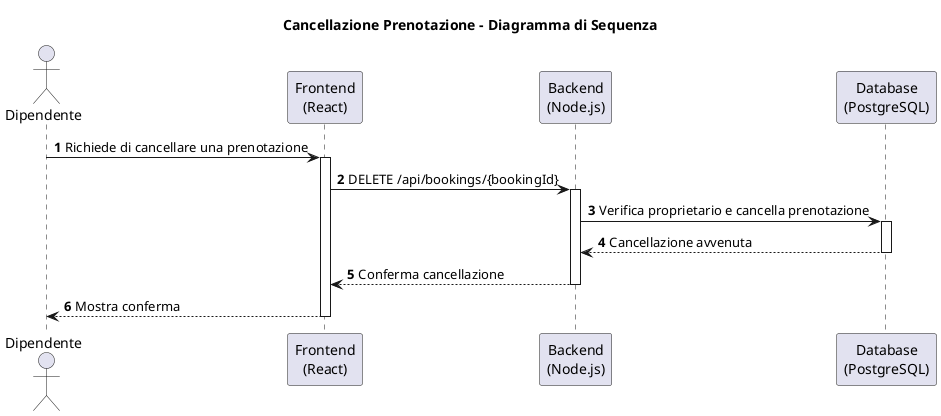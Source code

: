 @startuml BookingCancellation-SequenceDiagram
!define PARTICIPANT actor
!define OBJECT entity

title Cancellazione Prenotazione - Diagramma di Sequenza

' Definizione dei partecipanti
actor Dipendente as User
participant "Frontend\n(React)" as FE
participant "Backend\n(Node.js)" as BE
participant "Database\n(PostgreSQL)" as DB

' Attivazione automatica
autonumber

' Scenario di cancellazione
User -> FE : Richiede di cancellare una prenotazione
activate FE
FE -> BE : DELETE /api/bookings/{bookingId}
activate BE
BE -> DB : Verifica proprietario e cancella prenotazione
activate DB
DB --> BE : Cancellazione avvenuta
deactivate DB
BE --> FE : Conferma cancellazione
deactivate BE
FE --> User : Mostra conferma
deactivate FE

@enduml
